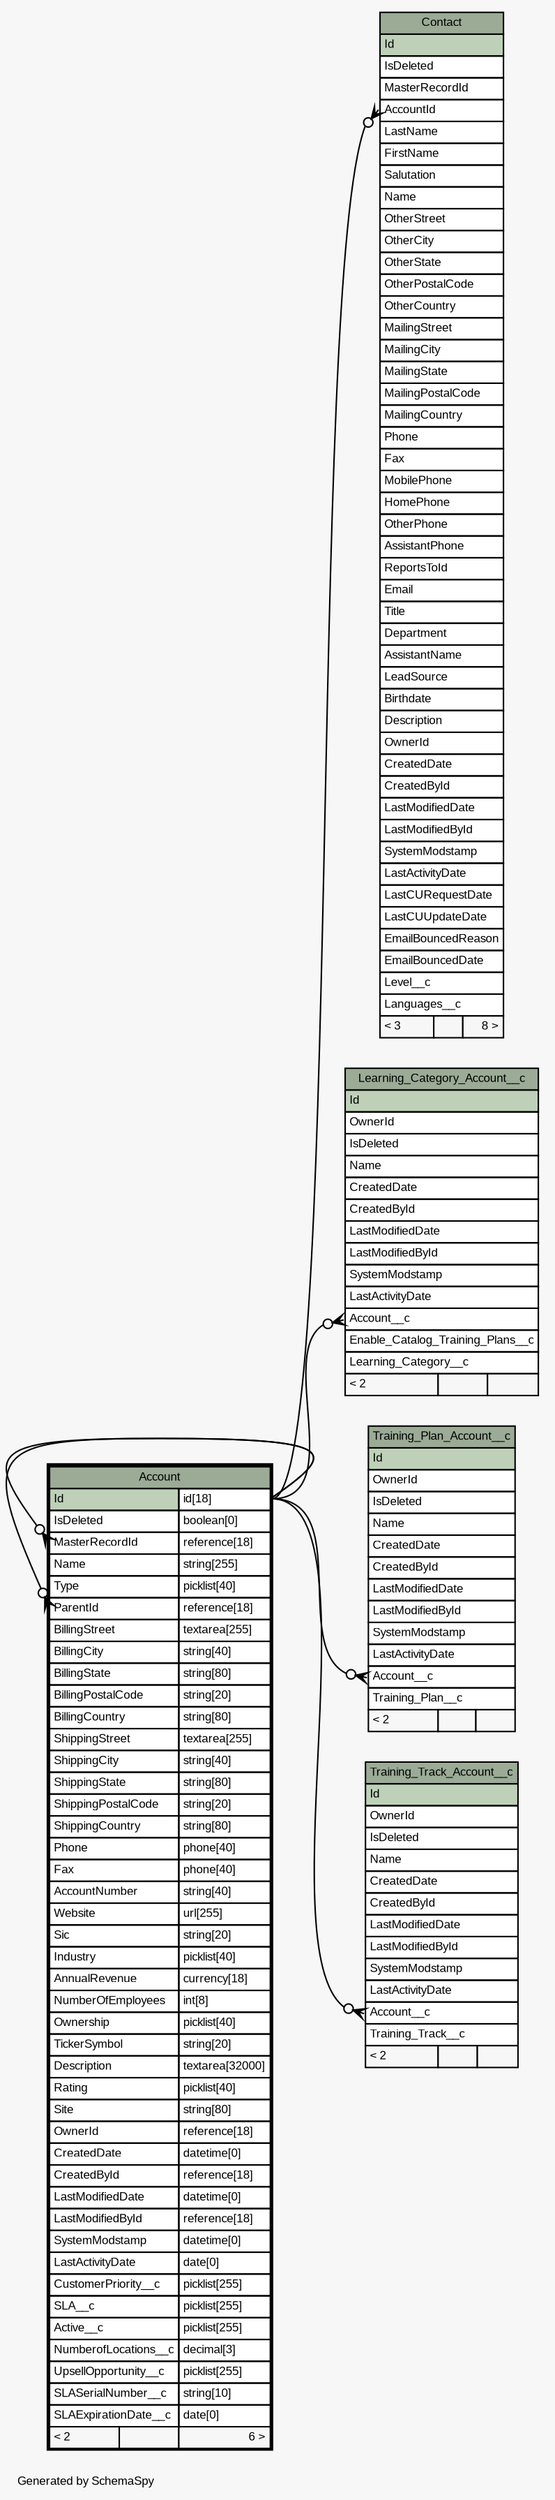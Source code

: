 // dot 2.36.0 on Mac OS X 10.10.3
// SchemaSpy rev 590
digraph "oneDegreeRelationshipsDiagram" {
  graph [
    rankdir="RL"
    bgcolor="#f7f7f7"
    label="\nGenerated by SchemaSpy"
    labeljust="l"
    nodesep="0.18"
    ranksep="0.46"
    fontname="Arial"
    fontsize="8"
  ];
  node [
    fontname="Arial"
    fontsize="8"
    shape="plaintext"
  ];
  edge [
    arrowsize="0.8"
  ];
  "Account":"MasterRecordId":w -> "Account":"Id.type":e [arrowhead=none dir=back arrowtail=crowodot];
  "Account":"ParentId":w -> "Account":"Id.type":e [arrowhead=none dir=back arrowtail=crowodot];
  "Contact":"AccountId":w -> "Account":"Id.type":e [arrowhead=none dir=back arrowtail=crowodot];
  "Learning_Category_Account__c":"Account__c":w -> "Account":"Id.type":e [arrowhead=none dir=back arrowtail=crowodot];
  "Training_Plan_Account__c":"Account__c":w -> "Account":"Id.type":e [arrowhead=none dir=back arrowtail=crowodot];
  "Training_Track_Account__c":"Account__c":w -> "Account":"Id.type":e [arrowhead=none dir=back arrowtail=crowodot];
  "Account" [
    label=<
    <TABLE BORDER="2" CELLBORDER="1" CELLSPACING="0" BGCOLOR="#ffffff">
      <TR><TD COLSPAN="3" BGCOLOR="#9bab96" ALIGN="CENTER">Account</TD></TR>
      <TR><TD PORT="Id" COLSPAN="2" BGCOLOR="#bed1b8" ALIGN="LEFT">Id</TD><TD PORT="Id.type" ALIGN="LEFT">id[18]</TD></TR>
      <TR><TD PORT="IsDeleted" COLSPAN="2" ALIGN="LEFT">IsDeleted</TD><TD PORT="IsDeleted.type" ALIGN="LEFT">boolean[0]</TD></TR>
      <TR><TD PORT="MasterRecordId" COLSPAN="2" ALIGN="LEFT">MasterRecordId</TD><TD PORT="MasterRecordId.type" ALIGN="LEFT">reference[18]</TD></TR>
      <TR><TD PORT="Name" COLSPAN="2" ALIGN="LEFT">Name</TD><TD PORT="Name.type" ALIGN="LEFT">string[255]</TD></TR>
      <TR><TD PORT="Type" COLSPAN="2" ALIGN="LEFT">Type</TD><TD PORT="Type.type" ALIGN="LEFT">picklist[40]</TD></TR>
      <TR><TD PORT="ParentId" COLSPAN="2" ALIGN="LEFT">ParentId</TD><TD PORT="ParentId.type" ALIGN="LEFT">reference[18]</TD></TR>
      <TR><TD PORT="BillingStreet" COLSPAN="2" ALIGN="LEFT">BillingStreet</TD><TD PORT="BillingStreet.type" ALIGN="LEFT">textarea[255]</TD></TR>
      <TR><TD PORT="BillingCity" COLSPAN="2" ALIGN="LEFT">BillingCity</TD><TD PORT="BillingCity.type" ALIGN="LEFT">string[40]</TD></TR>
      <TR><TD PORT="BillingState" COLSPAN="2" ALIGN="LEFT">BillingState</TD><TD PORT="BillingState.type" ALIGN="LEFT">string[80]</TD></TR>
      <TR><TD PORT="BillingPostalCode" COLSPAN="2" ALIGN="LEFT">BillingPostalCode</TD><TD PORT="BillingPostalCode.type" ALIGN="LEFT">string[20]</TD></TR>
      <TR><TD PORT="BillingCountry" COLSPAN="2" ALIGN="LEFT">BillingCountry</TD><TD PORT="BillingCountry.type" ALIGN="LEFT">string[80]</TD></TR>
      <TR><TD PORT="ShippingStreet" COLSPAN="2" ALIGN="LEFT">ShippingStreet</TD><TD PORT="ShippingStreet.type" ALIGN="LEFT">textarea[255]</TD></TR>
      <TR><TD PORT="ShippingCity" COLSPAN="2" ALIGN="LEFT">ShippingCity</TD><TD PORT="ShippingCity.type" ALIGN="LEFT">string[40]</TD></TR>
      <TR><TD PORT="ShippingState" COLSPAN="2" ALIGN="LEFT">ShippingState</TD><TD PORT="ShippingState.type" ALIGN="LEFT">string[80]</TD></TR>
      <TR><TD PORT="ShippingPostalCode" COLSPAN="2" ALIGN="LEFT">ShippingPostalCode</TD><TD PORT="ShippingPostalCode.type" ALIGN="LEFT">string[20]</TD></TR>
      <TR><TD PORT="ShippingCountry" COLSPAN="2" ALIGN="LEFT">ShippingCountry</TD><TD PORT="ShippingCountry.type" ALIGN="LEFT">string[80]</TD></TR>
      <TR><TD PORT="Phone" COLSPAN="2" ALIGN="LEFT">Phone</TD><TD PORT="Phone.type" ALIGN="LEFT">phone[40]</TD></TR>
      <TR><TD PORT="Fax" COLSPAN="2" ALIGN="LEFT">Fax</TD><TD PORT="Fax.type" ALIGN="LEFT">phone[40]</TD></TR>
      <TR><TD PORT="AccountNumber" COLSPAN="2" ALIGN="LEFT">AccountNumber</TD><TD PORT="AccountNumber.type" ALIGN="LEFT">string[40]</TD></TR>
      <TR><TD PORT="Website" COLSPAN="2" ALIGN="LEFT">Website</TD><TD PORT="Website.type" ALIGN="LEFT">url[255]</TD></TR>
      <TR><TD PORT="Sic" COLSPAN="2" ALIGN="LEFT">Sic</TD><TD PORT="Sic.type" ALIGN="LEFT">string[20]</TD></TR>
      <TR><TD PORT="Industry" COLSPAN="2" ALIGN="LEFT">Industry</TD><TD PORT="Industry.type" ALIGN="LEFT">picklist[40]</TD></TR>
      <TR><TD PORT="AnnualRevenue" COLSPAN="2" ALIGN="LEFT">AnnualRevenue</TD><TD PORT="AnnualRevenue.type" ALIGN="LEFT">currency[18]</TD></TR>
      <TR><TD PORT="NumberOfEmployees" COLSPAN="2" ALIGN="LEFT">NumberOfEmployees</TD><TD PORT="NumberOfEmployees.type" ALIGN="LEFT">int[8]</TD></TR>
      <TR><TD PORT="Ownership" COLSPAN="2" ALIGN="LEFT">Ownership</TD><TD PORT="Ownership.type" ALIGN="LEFT">picklist[40]</TD></TR>
      <TR><TD PORT="TickerSymbol" COLSPAN="2" ALIGN="LEFT">TickerSymbol</TD><TD PORT="TickerSymbol.type" ALIGN="LEFT">string[20]</TD></TR>
      <TR><TD PORT="Description" COLSPAN="2" ALIGN="LEFT">Description</TD><TD PORT="Description.type" ALIGN="LEFT">textarea[32000]</TD></TR>
      <TR><TD PORT="Rating" COLSPAN="2" ALIGN="LEFT">Rating</TD><TD PORT="Rating.type" ALIGN="LEFT">picklist[40]</TD></TR>
      <TR><TD PORT="Site" COLSPAN="2" ALIGN="LEFT">Site</TD><TD PORT="Site.type" ALIGN="LEFT">string[80]</TD></TR>
      <TR><TD PORT="OwnerId" COLSPAN="2" ALIGN="LEFT">OwnerId</TD><TD PORT="OwnerId.type" ALIGN="LEFT">reference[18]</TD></TR>
      <TR><TD PORT="CreatedDate" COLSPAN="2" ALIGN="LEFT">CreatedDate</TD><TD PORT="CreatedDate.type" ALIGN="LEFT">datetime[0]</TD></TR>
      <TR><TD PORT="CreatedById" COLSPAN="2" ALIGN="LEFT">CreatedById</TD><TD PORT="CreatedById.type" ALIGN="LEFT">reference[18]</TD></TR>
      <TR><TD PORT="LastModifiedDate" COLSPAN="2" ALIGN="LEFT">LastModifiedDate</TD><TD PORT="LastModifiedDate.type" ALIGN="LEFT">datetime[0]</TD></TR>
      <TR><TD PORT="LastModifiedById" COLSPAN="2" ALIGN="LEFT">LastModifiedById</TD><TD PORT="LastModifiedById.type" ALIGN="LEFT">reference[18]</TD></TR>
      <TR><TD PORT="SystemModstamp" COLSPAN="2" ALIGN="LEFT">SystemModstamp</TD><TD PORT="SystemModstamp.type" ALIGN="LEFT">datetime[0]</TD></TR>
      <TR><TD PORT="LastActivityDate" COLSPAN="2" ALIGN="LEFT">LastActivityDate</TD><TD PORT="LastActivityDate.type" ALIGN="LEFT">date[0]</TD></TR>
      <TR><TD PORT="CustomerPriority__c" COLSPAN="2" ALIGN="LEFT">CustomerPriority__c</TD><TD PORT="CustomerPriority__c.type" ALIGN="LEFT">picklist[255]</TD></TR>
      <TR><TD PORT="SLA__c" COLSPAN="2" ALIGN="LEFT">SLA__c</TD><TD PORT="SLA__c.type" ALIGN="LEFT">picklist[255]</TD></TR>
      <TR><TD PORT="Active__c" COLSPAN="2" ALIGN="LEFT">Active__c</TD><TD PORT="Active__c.type" ALIGN="LEFT">picklist[255]</TD></TR>
      <TR><TD PORT="NumberofLocations__c" COLSPAN="2" ALIGN="LEFT">NumberofLocations__c</TD><TD PORT="NumberofLocations__c.type" ALIGN="LEFT">decimal[3]</TD></TR>
      <TR><TD PORT="UpsellOpportunity__c" COLSPAN="2" ALIGN="LEFT">UpsellOpportunity__c</TD><TD PORT="UpsellOpportunity__c.type" ALIGN="LEFT">picklist[255]</TD></TR>
      <TR><TD PORT="SLASerialNumber__c" COLSPAN="2" ALIGN="LEFT">SLASerialNumber__c</TD><TD PORT="SLASerialNumber__c.type" ALIGN="LEFT">string[10]</TD></TR>
      <TR><TD PORT="SLAExpirationDate__c" COLSPAN="2" ALIGN="LEFT">SLAExpirationDate__c</TD><TD PORT="SLAExpirationDate__c.type" ALIGN="LEFT">date[0]</TD></TR>
      <TR><TD ALIGN="LEFT" BGCOLOR="#f7f7f7">&lt; 2</TD><TD ALIGN="RIGHT" BGCOLOR="#f7f7f7">  </TD><TD ALIGN="RIGHT" BGCOLOR="#f7f7f7">6 &gt;</TD></TR>
    </TABLE>>
    URL="Account.html"
    tooltip="Account"
  ];
  "Contact" [
    label=<
    <TABLE BORDER="0" CELLBORDER="1" CELLSPACING="0" BGCOLOR="#ffffff">
      <TR><TD COLSPAN="3" BGCOLOR="#9bab96" ALIGN="CENTER">Contact</TD></TR>
      <TR><TD PORT="Id" COLSPAN="3" BGCOLOR="#bed1b8" ALIGN="LEFT">Id</TD></TR>
      <TR><TD PORT="IsDeleted" COLSPAN="3" ALIGN="LEFT">IsDeleted</TD></TR>
      <TR><TD PORT="MasterRecordId" COLSPAN="3" ALIGN="LEFT">MasterRecordId</TD></TR>
      <TR><TD PORT="AccountId" COLSPAN="3" ALIGN="LEFT">AccountId</TD></TR>
      <TR><TD PORT="LastName" COLSPAN="3" ALIGN="LEFT">LastName</TD></TR>
      <TR><TD PORT="FirstName" COLSPAN="3" ALIGN="LEFT">FirstName</TD></TR>
      <TR><TD PORT="Salutation" COLSPAN="3" ALIGN="LEFT">Salutation</TD></TR>
      <TR><TD PORT="Name" COLSPAN="3" ALIGN="LEFT">Name</TD></TR>
      <TR><TD PORT="OtherStreet" COLSPAN="3" ALIGN="LEFT">OtherStreet</TD></TR>
      <TR><TD PORT="OtherCity" COLSPAN="3" ALIGN="LEFT">OtherCity</TD></TR>
      <TR><TD PORT="OtherState" COLSPAN="3" ALIGN="LEFT">OtherState</TD></TR>
      <TR><TD PORT="OtherPostalCode" COLSPAN="3" ALIGN="LEFT">OtherPostalCode</TD></TR>
      <TR><TD PORT="OtherCountry" COLSPAN="3" ALIGN="LEFT">OtherCountry</TD></TR>
      <TR><TD PORT="MailingStreet" COLSPAN="3" ALIGN="LEFT">MailingStreet</TD></TR>
      <TR><TD PORT="MailingCity" COLSPAN="3" ALIGN="LEFT">MailingCity</TD></TR>
      <TR><TD PORT="MailingState" COLSPAN="3" ALIGN="LEFT">MailingState</TD></TR>
      <TR><TD PORT="MailingPostalCode" COLSPAN="3" ALIGN="LEFT">MailingPostalCode</TD></TR>
      <TR><TD PORT="MailingCountry" COLSPAN="3" ALIGN="LEFT">MailingCountry</TD></TR>
      <TR><TD PORT="Phone" COLSPAN="3" ALIGN="LEFT">Phone</TD></TR>
      <TR><TD PORT="Fax" COLSPAN="3" ALIGN="LEFT">Fax</TD></TR>
      <TR><TD PORT="MobilePhone" COLSPAN="3" ALIGN="LEFT">MobilePhone</TD></TR>
      <TR><TD PORT="HomePhone" COLSPAN="3" ALIGN="LEFT">HomePhone</TD></TR>
      <TR><TD PORT="OtherPhone" COLSPAN="3" ALIGN="LEFT">OtherPhone</TD></TR>
      <TR><TD PORT="AssistantPhone" COLSPAN="3" ALIGN="LEFT">AssistantPhone</TD></TR>
      <TR><TD PORT="ReportsToId" COLSPAN="3" ALIGN="LEFT">ReportsToId</TD></TR>
      <TR><TD PORT="Email" COLSPAN="3" ALIGN="LEFT">Email</TD></TR>
      <TR><TD PORT="Title" COLSPAN="3" ALIGN="LEFT">Title</TD></TR>
      <TR><TD PORT="Department" COLSPAN="3" ALIGN="LEFT">Department</TD></TR>
      <TR><TD PORT="AssistantName" COLSPAN="3" ALIGN="LEFT">AssistantName</TD></TR>
      <TR><TD PORT="LeadSource" COLSPAN="3" ALIGN="LEFT">LeadSource</TD></TR>
      <TR><TD PORT="Birthdate" COLSPAN="3" ALIGN="LEFT">Birthdate</TD></TR>
      <TR><TD PORT="Description" COLSPAN="3" ALIGN="LEFT">Description</TD></TR>
      <TR><TD PORT="OwnerId" COLSPAN="3" ALIGN="LEFT">OwnerId</TD></TR>
      <TR><TD PORT="CreatedDate" COLSPAN="3" ALIGN="LEFT">CreatedDate</TD></TR>
      <TR><TD PORT="CreatedById" COLSPAN="3" ALIGN="LEFT">CreatedById</TD></TR>
      <TR><TD PORT="LastModifiedDate" COLSPAN="3" ALIGN="LEFT">LastModifiedDate</TD></TR>
      <TR><TD PORT="LastModifiedById" COLSPAN="3" ALIGN="LEFT">LastModifiedById</TD></TR>
      <TR><TD PORT="SystemModstamp" COLSPAN="3" ALIGN="LEFT">SystemModstamp</TD></TR>
      <TR><TD PORT="LastActivityDate" COLSPAN="3" ALIGN="LEFT">LastActivityDate</TD></TR>
      <TR><TD PORT="LastCURequestDate" COLSPAN="3" ALIGN="LEFT">LastCURequestDate</TD></TR>
      <TR><TD PORT="LastCUUpdateDate" COLSPAN="3" ALIGN="LEFT">LastCUUpdateDate</TD></TR>
      <TR><TD PORT="EmailBouncedReason" COLSPAN="3" ALIGN="LEFT">EmailBouncedReason</TD></TR>
      <TR><TD PORT="EmailBouncedDate" COLSPAN="3" ALIGN="LEFT">EmailBouncedDate</TD></TR>
      <TR><TD PORT="Level__c" COLSPAN="3" ALIGN="LEFT">Level__c</TD></TR>
      <TR><TD PORT="Languages__c" COLSPAN="3" ALIGN="LEFT">Languages__c</TD></TR>
      <TR><TD ALIGN="LEFT" BGCOLOR="#f7f7f7">&lt; 3</TD><TD ALIGN="RIGHT" BGCOLOR="#f7f7f7">  </TD><TD ALIGN="RIGHT" BGCOLOR="#f7f7f7">8 &gt;</TD></TR>
    </TABLE>>
    URL="Contact.html"
    tooltip="Contact"
  ];
  "Learning_Category_Account__c" [
    label=<
    <TABLE BORDER="0" CELLBORDER="1" CELLSPACING="0" BGCOLOR="#ffffff">
      <TR><TD COLSPAN="3" BGCOLOR="#9bab96" ALIGN="CENTER">Learning_Category_Account__c</TD></TR>
      <TR><TD PORT="Id" COLSPAN="3" BGCOLOR="#bed1b8" ALIGN="LEFT">Id</TD></TR>
      <TR><TD PORT="OwnerId" COLSPAN="3" ALIGN="LEFT">OwnerId</TD></TR>
      <TR><TD PORT="IsDeleted" COLSPAN="3" ALIGN="LEFT">IsDeleted</TD></TR>
      <TR><TD PORT="Name" COLSPAN="3" ALIGN="LEFT">Name</TD></TR>
      <TR><TD PORT="CreatedDate" COLSPAN="3" ALIGN="LEFT">CreatedDate</TD></TR>
      <TR><TD PORT="CreatedById" COLSPAN="3" ALIGN="LEFT">CreatedById</TD></TR>
      <TR><TD PORT="LastModifiedDate" COLSPAN="3" ALIGN="LEFT">LastModifiedDate</TD></TR>
      <TR><TD PORT="LastModifiedById" COLSPAN="3" ALIGN="LEFT">LastModifiedById</TD></TR>
      <TR><TD PORT="SystemModstamp" COLSPAN="3" ALIGN="LEFT">SystemModstamp</TD></TR>
      <TR><TD PORT="LastActivityDate" COLSPAN="3" ALIGN="LEFT">LastActivityDate</TD></TR>
      <TR><TD PORT="Account__c" COLSPAN="3" ALIGN="LEFT">Account__c</TD></TR>
      <TR><TD PORT="Enable_Catalog_Training_Plans__c" COLSPAN="3" ALIGN="LEFT">Enable_Catalog_Training_Plans__c</TD></TR>
      <TR><TD PORT="Learning_Category__c" COLSPAN="3" ALIGN="LEFT">Learning_Category__c</TD></TR>
      <TR><TD ALIGN="LEFT" BGCOLOR="#f7f7f7">&lt; 2</TD><TD ALIGN="RIGHT" BGCOLOR="#f7f7f7">  </TD><TD ALIGN="RIGHT" BGCOLOR="#f7f7f7">  </TD></TR>
    </TABLE>>
    URL="Learning_Category_Account__c.html"
    tooltip="Learning_Category_Account__c"
  ];
  "Training_Plan_Account__c" [
    label=<
    <TABLE BORDER="0" CELLBORDER="1" CELLSPACING="0" BGCOLOR="#ffffff">
      <TR><TD COLSPAN="3" BGCOLOR="#9bab96" ALIGN="CENTER">Training_Plan_Account__c</TD></TR>
      <TR><TD PORT="Id" COLSPAN="3" BGCOLOR="#bed1b8" ALIGN="LEFT">Id</TD></TR>
      <TR><TD PORT="OwnerId" COLSPAN="3" ALIGN="LEFT">OwnerId</TD></TR>
      <TR><TD PORT="IsDeleted" COLSPAN="3" ALIGN="LEFT">IsDeleted</TD></TR>
      <TR><TD PORT="Name" COLSPAN="3" ALIGN="LEFT">Name</TD></TR>
      <TR><TD PORT="CreatedDate" COLSPAN="3" ALIGN="LEFT">CreatedDate</TD></TR>
      <TR><TD PORT="CreatedById" COLSPAN="3" ALIGN="LEFT">CreatedById</TD></TR>
      <TR><TD PORT="LastModifiedDate" COLSPAN="3" ALIGN="LEFT">LastModifiedDate</TD></TR>
      <TR><TD PORT="LastModifiedById" COLSPAN="3" ALIGN="LEFT">LastModifiedById</TD></TR>
      <TR><TD PORT="SystemModstamp" COLSPAN="3" ALIGN="LEFT">SystemModstamp</TD></TR>
      <TR><TD PORT="LastActivityDate" COLSPAN="3" ALIGN="LEFT">LastActivityDate</TD></TR>
      <TR><TD PORT="Account__c" COLSPAN="3" ALIGN="LEFT">Account__c</TD></TR>
      <TR><TD PORT="Training_Plan__c" COLSPAN="3" ALIGN="LEFT">Training_Plan__c</TD></TR>
      <TR><TD ALIGN="LEFT" BGCOLOR="#f7f7f7">&lt; 2</TD><TD ALIGN="RIGHT" BGCOLOR="#f7f7f7">  </TD><TD ALIGN="RIGHT" BGCOLOR="#f7f7f7">  </TD></TR>
    </TABLE>>
    URL="Training_Plan_Account__c.html"
    tooltip="Training_Plan_Account__c"
  ];
  "Training_Track_Account__c" [
    label=<
    <TABLE BORDER="0" CELLBORDER="1" CELLSPACING="0" BGCOLOR="#ffffff">
      <TR><TD COLSPAN="3" BGCOLOR="#9bab96" ALIGN="CENTER">Training_Track_Account__c</TD></TR>
      <TR><TD PORT="Id" COLSPAN="3" BGCOLOR="#bed1b8" ALIGN="LEFT">Id</TD></TR>
      <TR><TD PORT="OwnerId" COLSPAN="3" ALIGN="LEFT">OwnerId</TD></TR>
      <TR><TD PORT="IsDeleted" COLSPAN="3" ALIGN="LEFT">IsDeleted</TD></TR>
      <TR><TD PORT="Name" COLSPAN="3" ALIGN="LEFT">Name</TD></TR>
      <TR><TD PORT="CreatedDate" COLSPAN="3" ALIGN="LEFT">CreatedDate</TD></TR>
      <TR><TD PORT="CreatedById" COLSPAN="3" ALIGN="LEFT">CreatedById</TD></TR>
      <TR><TD PORT="LastModifiedDate" COLSPAN="3" ALIGN="LEFT">LastModifiedDate</TD></TR>
      <TR><TD PORT="LastModifiedById" COLSPAN="3" ALIGN="LEFT">LastModifiedById</TD></TR>
      <TR><TD PORT="SystemModstamp" COLSPAN="3" ALIGN="LEFT">SystemModstamp</TD></TR>
      <TR><TD PORT="LastActivityDate" COLSPAN="3" ALIGN="LEFT">LastActivityDate</TD></TR>
      <TR><TD PORT="Account__c" COLSPAN="3" ALIGN="LEFT">Account__c</TD></TR>
      <TR><TD PORT="Training_Track__c" COLSPAN="3" ALIGN="LEFT">Training_Track__c</TD></TR>
      <TR><TD ALIGN="LEFT" BGCOLOR="#f7f7f7">&lt; 2</TD><TD ALIGN="RIGHT" BGCOLOR="#f7f7f7">  </TD><TD ALIGN="RIGHT" BGCOLOR="#f7f7f7">  </TD></TR>
    </TABLE>>
    URL="Training_Track_Account__c.html"
    tooltip="Training_Track_Account__c"
  ];
}
